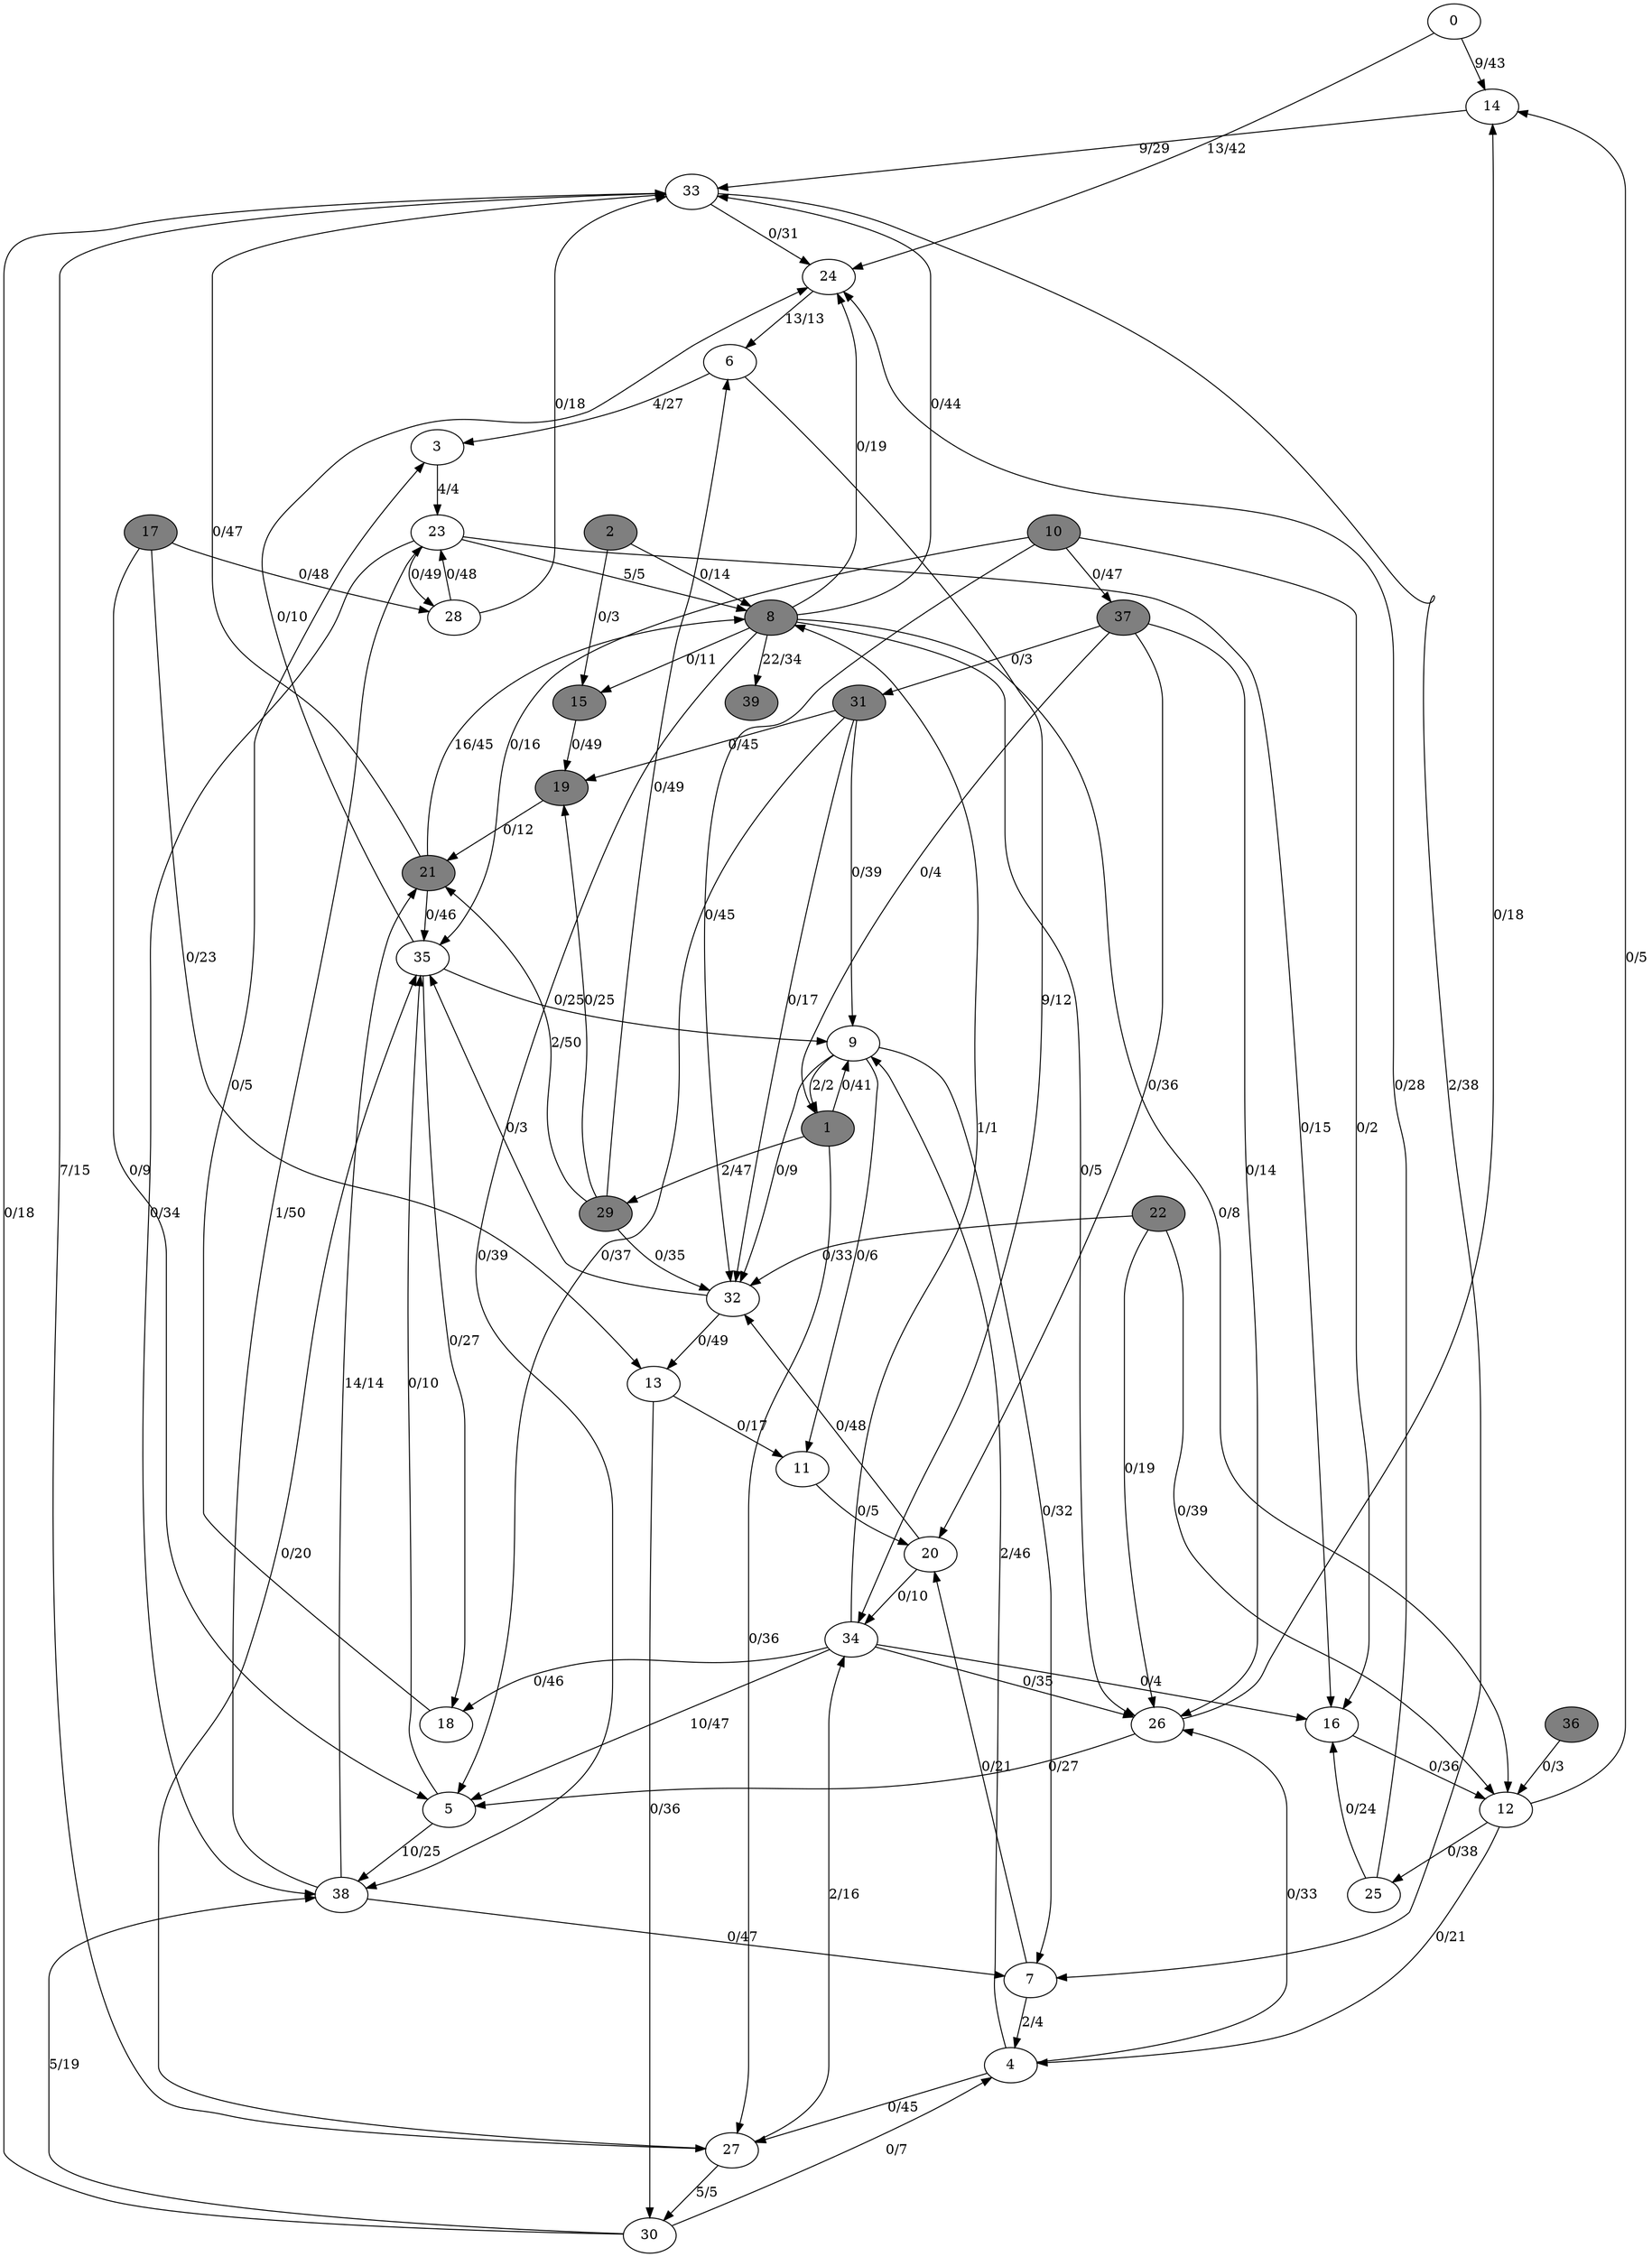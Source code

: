 digraph G {
	0[style=filled fillcolor=grey100];
	0->14[label ="9/43"] ;
	0->24[label ="13/42"] ;
	1[style=filled fillcolor=grey50];
	1->9[label ="0/41"] ;
	1->27[label ="0/36"] ;
	1->29[label ="2/47"] ;
	2[style=filled fillcolor=grey50];
	2->8[label ="0/14"] ;
	2->15[label ="0/3"] ;
	3[style=filled fillcolor=grey100];
	3->23[label ="4/4"] ;
	4[style=filled fillcolor=grey100];
	4->9[label ="2/46"] ;
	4->26[label ="0/33"] ;
	4->27[label ="0/45"] ;
	5[style=filled fillcolor=grey100];
	5->35[label ="0/10"] ;
	5->38[label ="10/25"] ;
	6[style=filled fillcolor=grey100];
	6->3[label ="4/27"] ;
	6->34[label ="9/12"] ;
	7[style=filled fillcolor=grey100];
	7->4[label ="2/4"] ;
	7->20[label ="0/21"] ;
	8[style=filled fillcolor=grey50];
	8->12[label ="0/8"] ;
	8->15[label ="0/11"] ;
	8->24[label ="0/19"] ;
	8->26[label ="0/5"] ;
	8->33[label ="0/44"] ;
	8->38[label ="0/39"] ;
	8->39[label ="22/34"] ;
	9[style=filled fillcolor=grey100];
	9->1[label ="2/2"] ;
	9->7[label ="0/32"] ;
	9->11[label ="0/6"] ;
	9->32[label ="0/9"] ;
	10[style=filled fillcolor=grey50];
	10->16[label ="0/2"] ;
	10->32[label ="0/45"] ;
	10->35[label ="0/16"] ;
	10->37[label ="0/47"] ;
	11[style=filled fillcolor=grey100];
	11->20[label ="0/5"] ;
	12[style=filled fillcolor=grey100];
	12->4[label ="0/21"] ;
	12->14[label ="0/5"] ;
	12->25[label ="0/38"] ;
	13[style=filled fillcolor=grey100];
	13->11[label ="0/17"] ;
	13->30[label ="0/36"] ;
	14[style=filled fillcolor=grey100];
	14->33[label ="9/29"] ;
	15[style=filled fillcolor=grey50];
	15->19[label ="0/49"] ;
	16[style=filled fillcolor=grey100];
	16->12[label ="0/36"] ;
	17[style=filled fillcolor=grey50];
	17->5[label ="0/9"] ;
	17->13[label ="0/23"] ;
	17->28[label ="0/48"] ;
	18[style=filled fillcolor=grey100];
	18->3[label ="0/5"] ;
	19[style=filled fillcolor=grey50];
	19->21[label ="0/12"] ;
	20[style=filled fillcolor=grey100];
	20->32[label ="0/48"] ;
	20->34[label ="0/10"] ;
	21[style=filled fillcolor=grey50];
	21->8[label ="16/45"] ;
	21->33[label ="0/47"] ;
	21->35[label ="0/46"] ;
	22[style=filled fillcolor=grey50];
	22->12[label ="0/39"] ;
	22->26[label ="0/19"] ;
	22->32[label ="0/33"] ;
	23[style=filled fillcolor=grey100];
	23->8[label ="5/5"] ;
	23->16[label ="0/15"] ;
	23->28[label ="0/49"] ;
	23->38[label ="0/34"] ;
	24[style=filled fillcolor=grey100];
	24->6[label ="13/13"] ;
	25[style=filled fillcolor=grey100];
	25->16[label ="0/24"] ;
	25->24[label ="0/28"] ;
	26[style=filled fillcolor=grey100];
	26->5[label ="0/27"] ;
	26->14[label ="0/18"] ;
	27[style=filled fillcolor=grey100];
	27->30[label ="5/5"] ;
	27->34[label ="2/16"] ;
	27->35[label ="0/20"] ;
	28[style=filled fillcolor=grey100];
	28->23[label ="0/48"] ;
	28->33[label ="0/18"] ;
	29[style=filled fillcolor=grey50];
	29->6[label ="0/49"] ;
	29->19[label ="0/25"] ;
	29->21[label ="2/50"] ;
	29->32[label ="0/35"] ;
	30[style=filled fillcolor=grey100];
	30->4[label ="0/7"] ;
	30->33[label ="0/18"] ;
	30->38[label ="5/19"] ;
	31[style=filled fillcolor=grey50];
	31->5[label ="0/37"] ;
	31->9[label ="0/39"] ;
	31->19[label ="0/45"] ;
	31->32[label ="0/17"] ;
	32[style=filled fillcolor=grey100];
	32->13[label ="0/49"] ;
	32->35[label ="0/3"] ;
	33[style=filled fillcolor=grey100];
	33->7[label ="2/38"] ;
	33->24[label ="0/31"] ;
	33->27[label ="7/15"] ;
	34[style=filled fillcolor=grey100];
	34->5[label ="10/47"] ;
	34->8[label ="1/1"] ;
	34->16[label ="0/4"] ;
	34->18[label ="0/46"] ;
	34->26[label ="0/35"] ;
	35[style=filled fillcolor=grey100];
	35->9[label ="0/25"] ;
	35->18[label ="0/27"] ;
	35->24[label ="0/10"] ;
	36[style=filled fillcolor=grey50];
	36->12[label ="0/3"] ;
	37[style=filled fillcolor=grey50];
	37->1[label ="0/4"] ;
	37->20[label ="0/36"] ;
	37->26[label ="0/14"] ;
	37->31[label ="0/3"] ;
	38[style=filled fillcolor=grey100];
	38->7[label ="0/47"] ;
	38->21[label ="14/14"] ;
	38->23[label ="1/50"] ;
	39[style=filled fillcolor=grey50];
}
